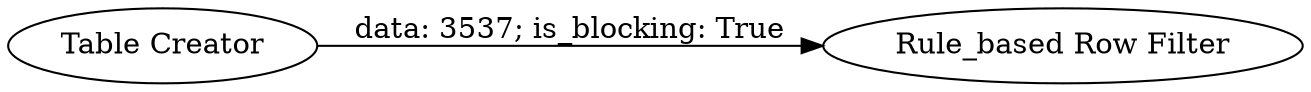 digraph {
	"1137269360526782747_19" [label="Rule_based Row Filter"]
	"1137269360526782747_17" [label="Table Creator"]
	"1137269360526782747_17" -> "1137269360526782747_19" [label="data: 3537; is_blocking: True"]
	rankdir=LR
}
